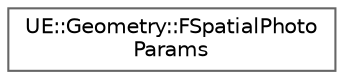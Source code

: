digraph "Graphical Class Hierarchy"
{
 // INTERACTIVE_SVG=YES
 // LATEX_PDF_SIZE
  bgcolor="transparent";
  edge [fontname=Helvetica,fontsize=10,labelfontname=Helvetica,labelfontsize=10];
  node [fontname=Helvetica,fontsize=10,shape=box,height=0.2,width=0.4];
  rankdir="LR";
  Node0 [id="Node000000",label="UE::Geometry::FSpatialPhoto\lParams",height=0.2,width=0.4,color="grey40", fillcolor="white", style="filled",URL="$d9/d1d/structUE_1_1Geometry_1_1FSpatialPhotoParams.html",tooltip=" "];
}
